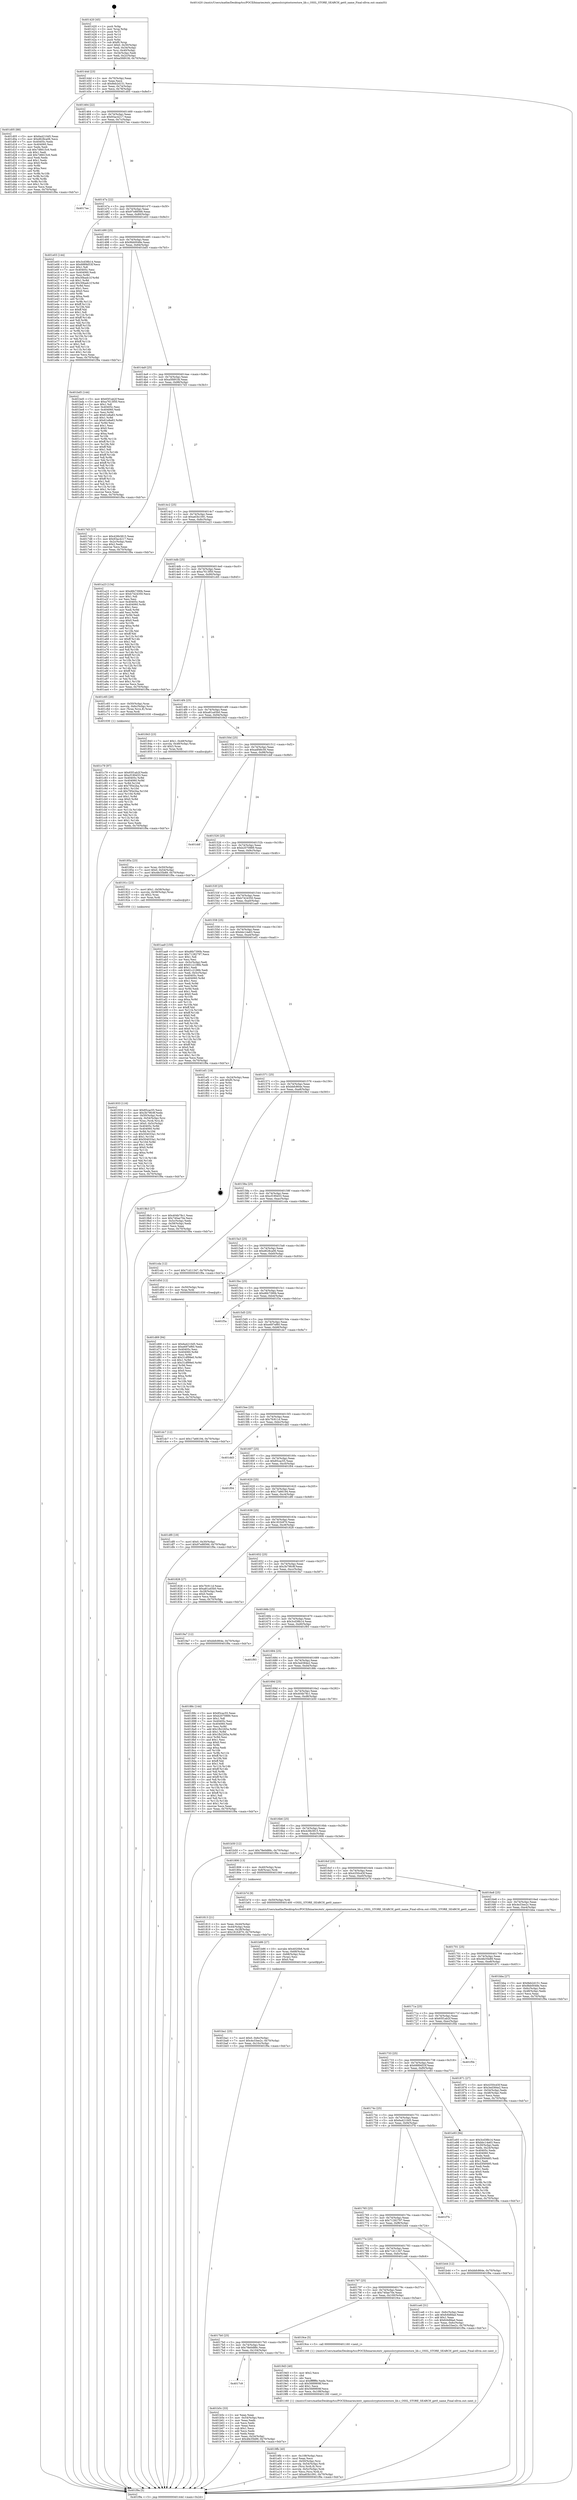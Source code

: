digraph "0x401420" {
  label = "0x401420 (/mnt/c/Users/mathe/Desktop/tcc/POCII/binaries/extr_opensslcryptostorestore_lib.c_OSSL_STORE_SEARCH_get0_name_Final-ollvm.out::main(0))"
  labelloc = "t"
  node[shape=record]

  Entry [label="",width=0.3,height=0.3,shape=circle,fillcolor=black,style=filled]
  "0x40144d" [label="{
     0x40144d [23]\l
     | [instrs]\l
     &nbsp;&nbsp;0x40144d \<+3\>: mov -0x70(%rbp),%eax\l
     &nbsp;&nbsp;0x401450 \<+2\>: mov %eax,%ecx\l
     &nbsp;&nbsp;0x401452 \<+6\>: sub $0x8eb2d151,%ecx\l
     &nbsp;&nbsp;0x401458 \<+3\>: mov %eax,-0x74(%rbp)\l
     &nbsp;&nbsp;0x40145b \<+3\>: mov %ecx,-0x78(%rbp)\l
     &nbsp;&nbsp;0x40145e \<+6\>: je 0000000000401d05 \<main+0x8e5\>\l
  }"]
  "0x401d05" [label="{
     0x401d05 [88]\l
     | [instrs]\l
     &nbsp;&nbsp;0x401d05 \<+5\>: mov $0x6a4210d5,%eax\l
     &nbsp;&nbsp;0x401d0a \<+5\>: mov $0xd628ca06,%ecx\l
     &nbsp;&nbsp;0x401d0f \<+7\>: mov 0x40405c,%edx\l
     &nbsp;&nbsp;0x401d16 \<+7\>: mov 0x404060,%esi\l
     &nbsp;&nbsp;0x401d1d \<+2\>: mov %edx,%edi\l
     &nbsp;&nbsp;0x401d1f \<+6\>: sub $0x7d6615c6,%edi\l
     &nbsp;&nbsp;0x401d25 \<+3\>: sub $0x1,%edi\l
     &nbsp;&nbsp;0x401d28 \<+6\>: add $0x7d6615c6,%edi\l
     &nbsp;&nbsp;0x401d2e \<+3\>: imul %edi,%edx\l
     &nbsp;&nbsp;0x401d31 \<+3\>: and $0x1,%edx\l
     &nbsp;&nbsp;0x401d34 \<+3\>: cmp $0x0,%edx\l
     &nbsp;&nbsp;0x401d37 \<+4\>: sete %r8b\l
     &nbsp;&nbsp;0x401d3b \<+3\>: cmp $0xa,%esi\l
     &nbsp;&nbsp;0x401d3e \<+4\>: setl %r9b\l
     &nbsp;&nbsp;0x401d42 \<+3\>: mov %r8b,%r10b\l
     &nbsp;&nbsp;0x401d45 \<+3\>: and %r9b,%r10b\l
     &nbsp;&nbsp;0x401d48 \<+3\>: xor %r9b,%r8b\l
     &nbsp;&nbsp;0x401d4b \<+3\>: or %r8b,%r10b\l
     &nbsp;&nbsp;0x401d4e \<+4\>: test $0x1,%r10b\l
     &nbsp;&nbsp;0x401d52 \<+3\>: cmovne %ecx,%eax\l
     &nbsp;&nbsp;0x401d55 \<+3\>: mov %eax,-0x70(%rbp)\l
     &nbsp;&nbsp;0x401d58 \<+5\>: jmp 0000000000401f9a \<main+0xb7a\>\l
  }"]
  "0x401464" [label="{
     0x401464 [22]\l
     | [instrs]\l
     &nbsp;&nbsp;0x401464 \<+5\>: jmp 0000000000401469 \<main+0x49\>\l
     &nbsp;&nbsp;0x401469 \<+3\>: mov -0x74(%rbp),%eax\l
     &nbsp;&nbsp;0x40146c \<+5\>: sub $0x93ac4217,%eax\l
     &nbsp;&nbsp;0x401471 \<+3\>: mov %eax,-0x7c(%rbp)\l
     &nbsp;&nbsp;0x401474 \<+6\>: je 00000000004017ee \<main+0x3ce\>\l
  }"]
  Exit [label="",width=0.3,height=0.3,shape=circle,fillcolor=black,style=filled,peripheries=2]
  "0x4017ee" [label="{
     0x4017ee\l
  }", style=dashed]
  "0x40147a" [label="{
     0x40147a [22]\l
     | [instrs]\l
     &nbsp;&nbsp;0x40147a \<+5\>: jmp 000000000040147f \<main+0x5f\>\l
     &nbsp;&nbsp;0x40147f \<+3\>: mov -0x74(%rbp),%eax\l
     &nbsp;&nbsp;0x401482 \<+5\>: sub $0x97e88566,%eax\l
     &nbsp;&nbsp;0x401487 \<+3\>: mov %eax,-0x80(%rbp)\l
     &nbsp;&nbsp;0x40148a \<+6\>: je 0000000000401e03 \<main+0x9e3\>\l
  }"]
  "0x401d69" [label="{
     0x401d69 [94]\l
     | [instrs]\l
     &nbsp;&nbsp;0x401d69 \<+5\>: mov $0x6a4210d5,%ecx\l
     &nbsp;&nbsp;0x401d6e \<+5\>: mov $0xe697ef60,%edx\l
     &nbsp;&nbsp;0x401d73 \<+7\>: mov 0x40405c,%esi\l
     &nbsp;&nbsp;0x401d7a \<+8\>: mov 0x404060,%r8d\l
     &nbsp;&nbsp;0x401d82 \<+3\>: mov %esi,%r9d\l
     &nbsp;&nbsp;0x401d85 \<+7\>: add $0x31df99e0,%r9d\l
     &nbsp;&nbsp;0x401d8c \<+4\>: sub $0x1,%r9d\l
     &nbsp;&nbsp;0x401d90 \<+7\>: sub $0x31df99e0,%r9d\l
     &nbsp;&nbsp;0x401d97 \<+4\>: imul %r9d,%esi\l
     &nbsp;&nbsp;0x401d9b \<+3\>: and $0x1,%esi\l
     &nbsp;&nbsp;0x401d9e \<+3\>: cmp $0x0,%esi\l
     &nbsp;&nbsp;0x401da1 \<+4\>: sete %r10b\l
     &nbsp;&nbsp;0x401da5 \<+4\>: cmp $0xa,%r8d\l
     &nbsp;&nbsp;0x401da9 \<+4\>: setl %r11b\l
     &nbsp;&nbsp;0x401dad \<+3\>: mov %r10b,%bl\l
     &nbsp;&nbsp;0x401db0 \<+3\>: and %r11b,%bl\l
     &nbsp;&nbsp;0x401db3 \<+3\>: xor %r11b,%r10b\l
     &nbsp;&nbsp;0x401db6 \<+3\>: or %r10b,%bl\l
     &nbsp;&nbsp;0x401db9 \<+3\>: test $0x1,%bl\l
     &nbsp;&nbsp;0x401dbc \<+3\>: cmovne %edx,%ecx\l
     &nbsp;&nbsp;0x401dbf \<+3\>: mov %ecx,-0x70(%rbp)\l
     &nbsp;&nbsp;0x401dc2 \<+5\>: jmp 0000000000401f9a \<main+0xb7a\>\l
  }"]
  "0x401e03" [label="{
     0x401e03 [144]\l
     | [instrs]\l
     &nbsp;&nbsp;0x401e03 \<+5\>: mov $0x3cd38b14,%eax\l
     &nbsp;&nbsp;0x401e08 \<+5\>: mov $0x6889d53f,%ecx\l
     &nbsp;&nbsp;0x401e0d \<+2\>: mov $0x1,%dl\l
     &nbsp;&nbsp;0x401e0f \<+7\>: mov 0x40405c,%esi\l
     &nbsp;&nbsp;0x401e16 \<+7\>: mov 0x404060,%edi\l
     &nbsp;&nbsp;0x401e1d \<+3\>: mov %esi,%r8d\l
     &nbsp;&nbsp;0x401e20 \<+7\>: sub $0x30badc1f,%r8d\l
     &nbsp;&nbsp;0x401e27 \<+4\>: sub $0x1,%r8d\l
     &nbsp;&nbsp;0x401e2b \<+7\>: add $0x30badc1f,%r8d\l
     &nbsp;&nbsp;0x401e32 \<+4\>: imul %r8d,%esi\l
     &nbsp;&nbsp;0x401e36 \<+3\>: and $0x1,%esi\l
     &nbsp;&nbsp;0x401e39 \<+3\>: cmp $0x0,%esi\l
     &nbsp;&nbsp;0x401e3c \<+4\>: sete %r9b\l
     &nbsp;&nbsp;0x401e40 \<+3\>: cmp $0xa,%edi\l
     &nbsp;&nbsp;0x401e43 \<+4\>: setl %r10b\l
     &nbsp;&nbsp;0x401e47 \<+3\>: mov %r9b,%r11b\l
     &nbsp;&nbsp;0x401e4a \<+4\>: xor $0xff,%r11b\l
     &nbsp;&nbsp;0x401e4e \<+3\>: mov %r10b,%bl\l
     &nbsp;&nbsp;0x401e51 \<+3\>: xor $0xff,%bl\l
     &nbsp;&nbsp;0x401e54 \<+3\>: xor $0x1,%dl\l
     &nbsp;&nbsp;0x401e57 \<+3\>: mov %r11b,%r14b\l
     &nbsp;&nbsp;0x401e5a \<+4\>: and $0xff,%r14b\l
     &nbsp;&nbsp;0x401e5e \<+3\>: and %dl,%r9b\l
     &nbsp;&nbsp;0x401e61 \<+3\>: mov %bl,%r15b\l
     &nbsp;&nbsp;0x401e64 \<+4\>: and $0xff,%r15b\l
     &nbsp;&nbsp;0x401e68 \<+3\>: and %dl,%r10b\l
     &nbsp;&nbsp;0x401e6b \<+3\>: or %r9b,%r14b\l
     &nbsp;&nbsp;0x401e6e \<+3\>: or %r10b,%r15b\l
     &nbsp;&nbsp;0x401e71 \<+3\>: xor %r15b,%r14b\l
     &nbsp;&nbsp;0x401e74 \<+3\>: or %bl,%r11b\l
     &nbsp;&nbsp;0x401e77 \<+4\>: xor $0xff,%r11b\l
     &nbsp;&nbsp;0x401e7b \<+3\>: or $0x1,%dl\l
     &nbsp;&nbsp;0x401e7e \<+3\>: and %dl,%r11b\l
     &nbsp;&nbsp;0x401e81 \<+3\>: or %r11b,%r14b\l
     &nbsp;&nbsp;0x401e84 \<+4\>: test $0x1,%r14b\l
     &nbsp;&nbsp;0x401e88 \<+3\>: cmovne %ecx,%eax\l
     &nbsp;&nbsp;0x401e8b \<+3\>: mov %eax,-0x70(%rbp)\l
     &nbsp;&nbsp;0x401e8e \<+5\>: jmp 0000000000401f9a \<main+0xb7a\>\l
  }"]
  "0x401490" [label="{
     0x401490 [25]\l
     | [instrs]\l
     &nbsp;&nbsp;0x401490 \<+5\>: jmp 0000000000401495 \<main+0x75\>\l
     &nbsp;&nbsp;0x401495 \<+3\>: mov -0x74(%rbp),%eax\l
     &nbsp;&nbsp;0x401498 \<+5\>: sub $0x9bb0048e,%eax\l
     &nbsp;&nbsp;0x40149d \<+6\>: mov %eax,-0x84(%rbp)\l
     &nbsp;&nbsp;0x4014a3 \<+6\>: je 0000000000401bd5 \<main+0x7b5\>\l
  }"]
  "0x401c79" [label="{
     0x401c79 [97]\l
     | [instrs]\l
     &nbsp;&nbsp;0x401c79 \<+5\>: mov $0x65f1ab2f,%edx\l
     &nbsp;&nbsp;0x401c7e \<+5\>: mov $0xcf190d33,%esi\l
     &nbsp;&nbsp;0x401c83 \<+8\>: mov 0x40405c,%r8d\l
     &nbsp;&nbsp;0x401c8b \<+8\>: mov 0x404060,%r9d\l
     &nbsp;&nbsp;0x401c93 \<+3\>: mov %r8d,%r10d\l
     &nbsp;&nbsp;0x401c96 \<+7\>: add $0x795e2ba,%r10d\l
     &nbsp;&nbsp;0x401c9d \<+4\>: sub $0x1,%r10d\l
     &nbsp;&nbsp;0x401ca1 \<+7\>: sub $0x795e2ba,%r10d\l
     &nbsp;&nbsp;0x401ca8 \<+4\>: imul %r10d,%r8d\l
     &nbsp;&nbsp;0x401cac \<+4\>: and $0x1,%r8d\l
     &nbsp;&nbsp;0x401cb0 \<+4\>: cmp $0x0,%r8d\l
     &nbsp;&nbsp;0x401cb4 \<+4\>: sete %r11b\l
     &nbsp;&nbsp;0x401cb8 \<+4\>: cmp $0xa,%r9d\l
     &nbsp;&nbsp;0x401cbc \<+3\>: setl %bl\l
     &nbsp;&nbsp;0x401cbf \<+3\>: mov %r11b,%r14b\l
     &nbsp;&nbsp;0x401cc2 \<+3\>: and %bl,%r14b\l
     &nbsp;&nbsp;0x401cc5 \<+3\>: xor %bl,%r11b\l
     &nbsp;&nbsp;0x401cc8 \<+3\>: or %r11b,%r14b\l
     &nbsp;&nbsp;0x401ccb \<+4\>: test $0x1,%r14b\l
     &nbsp;&nbsp;0x401ccf \<+3\>: cmovne %esi,%edx\l
     &nbsp;&nbsp;0x401cd2 \<+3\>: mov %edx,-0x70(%rbp)\l
     &nbsp;&nbsp;0x401cd5 \<+5\>: jmp 0000000000401f9a \<main+0xb7a\>\l
  }"]
  "0x401bd5" [label="{
     0x401bd5 [144]\l
     | [instrs]\l
     &nbsp;&nbsp;0x401bd5 \<+5\>: mov $0x65f1ab2f,%eax\l
     &nbsp;&nbsp;0x401bda \<+5\>: mov $0xa7613f50,%ecx\l
     &nbsp;&nbsp;0x401bdf \<+2\>: mov $0x1,%dl\l
     &nbsp;&nbsp;0x401be1 \<+7\>: mov 0x40405c,%esi\l
     &nbsp;&nbsp;0x401be8 \<+7\>: mov 0x404060,%edi\l
     &nbsp;&nbsp;0x401bef \<+3\>: mov %esi,%r8d\l
     &nbsp;&nbsp;0x401bf2 \<+7\>: add $0x61e8a83,%r8d\l
     &nbsp;&nbsp;0x401bf9 \<+4\>: sub $0x1,%r8d\l
     &nbsp;&nbsp;0x401bfd \<+7\>: sub $0x61e8a83,%r8d\l
     &nbsp;&nbsp;0x401c04 \<+4\>: imul %r8d,%esi\l
     &nbsp;&nbsp;0x401c08 \<+3\>: and $0x1,%esi\l
     &nbsp;&nbsp;0x401c0b \<+3\>: cmp $0x0,%esi\l
     &nbsp;&nbsp;0x401c0e \<+4\>: sete %r9b\l
     &nbsp;&nbsp;0x401c12 \<+3\>: cmp $0xa,%edi\l
     &nbsp;&nbsp;0x401c15 \<+4\>: setl %r10b\l
     &nbsp;&nbsp;0x401c19 \<+3\>: mov %r9b,%r11b\l
     &nbsp;&nbsp;0x401c1c \<+4\>: xor $0xff,%r11b\l
     &nbsp;&nbsp;0x401c20 \<+3\>: mov %r10b,%bl\l
     &nbsp;&nbsp;0x401c23 \<+3\>: xor $0xff,%bl\l
     &nbsp;&nbsp;0x401c26 \<+3\>: xor $0x1,%dl\l
     &nbsp;&nbsp;0x401c29 \<+3\>: mov %r11b,%r14b\l
     &nbsp;&nbsp;0x401c2c \<+4\>: and $0xff,%r14b\l
     &nbsp;&nbsp;0x401c30 \<+3\>: and %dl,%r9b\l
     &nbsp;&nbsp;0x401c33 \<+3\>: mov %bl,%r15b\l
     &nbsp;&nbsp;0x401c36 \<+4\>: and $0xff,%r15b\l
     &nbsp;&nbsp;0x401c3a \<+3\>: and %dl,%r10b\l
     &nbsp;&nbsp;0x401c3d \<+3\>: or %r9b,%r14b\l
     &nbsp;&nbsp;0x401c40 \<+3\>: or %r10b,%r15b\l
     &nbsp;&nbsp;0x401c43 \<+3\>: xor %r15b,%r14b\l
     &nbsp;&nbsp;0x401c46 \<+3\>: or %bl,%r11b\l
     &nbsp;&nbsp;0x401c49 \<+4\>: xor $0xff,%r11b\l
     &nbsp;&nbsp;0x401c4d \<+3\>: or $0x1,%dl\l
     &nbsp;&nbsp;0x401c50 \<+3\>: and %dl,%r11b\l
     &nbsp;&nbsp;0x401c53 \<+3\>: or %r11b,%r14b\l
     &nbsp;&nbsp;0x401c56 \<+4\>: test $0x1,%r14b\l
     &nbsp;&nbsp;0x401c5a \<+3\>: cmovne %ecx,%eax\l
     &nbsp;&nbsp;0x401c5d \<+3\>: mov %eax,-0x70(%rbp)\l
     &nbsp;&nbsp;0x401c60 \<+5\>: jmp 0000000000401f9a \<main+0xb7a\>\l
  }"]
  "0x4014a9" [label="{
     0x4014a9 [25]\l
     | [instrs]\l
     &nbsp;&nbsp;0x4014a9 \<+5\>: jmp 00000000004014ae \<main+0x8e\>\l
     &nbsp;&nbsp;0x4014ae \<+3\>: mov -0x74(%rbp),%eax\l
     &nbsp;&nbsp;0x4014b1 \<+5\>: sub $0xa5fd91fd,%eax\l
     &nbsp;&nbsp;0x4014b6 \<+6\>: mov %eax,-0x88(%rbp)\l
     &nbsp;&nbsp;0x4014bc \<+6\>: je 00000000004017d3 \<main+0x3b3\>\l
  }"]
  "0x401ba1" [label="{
     0x401ba1 [25]\l
     | [instrs]\l
     &nbsp;&nbsp;0x401ba1 \<+7\>: movl $0x0,-0x6c(%rbp)\l
     &nbsp;&nbsp;0x401ba8 \<+7\>: movl $0x4e33ee2c,-0x70(%rbp)\l
     &nbsp;&nbsp;0x401baf \<+6\>: mov %eax,-0x10c(%rbp)\l
     &nbsp;&nbsp;0x401bb5 \<+5\>: jmp 0000000000401f9a \<main+0xb7a\>\l
  }"]
  "0x4017d3" [label="{
     0x4017d3 [27]\l
     | [instrs]\l
     &nbsp;&nbsp;0x4017d3 \<+5\>: mov $0x426b3815,%eax\l
     &nbsp;&nbsp;0x4017d8 \<+5\>: mov $0x93ac4217,%ecx\l
     &nbsp;&nbsp;0x4017dd \<+3\>: mov -0x2c(%rbp),%edx\l
     &nbsp;&nbsp;0x4017e0 \<+3\>: cmp $0x2,%edx\l
     &nbsp;&nbsp;0x4017e3 \<+3\>: cmovne %ecx,%eax\l
     &nbsp;&nbsp;0x4017e6 \<+3\>: mov %eax,-0x70(%rbp)\l
     &nbsp;&nbsp;0x4017e9 \<+5\>: jmp 0000000000401f9a \<main+0xb7a\>\l
  }"]
  "0x4014c2" [label="{
     0x4014c2 [25]\l
     | [instrs]\l
     &nbsp;&nbsp;0x4014c2 \<+5\>: jmp 00000000004014c7 \<main+0xa7\>\l
     &nbsp;&nbsp;0x4014c7 \<+3\>: mov -0x74(%rbp),%eax\l
     &nbsp;&nbsp;0x4014ca \<+5\>: sub $0xa63b1091,%eax\l
     &nbsp;&nbsp;0x4014cf \<+6\>: mov %eax,-0x8c(%rbp)\l
     &nbsp;&nbsp;0x4014d5 \<+6\>: je 0000000000401a23 \<main+0x603\>\l
  }"]
  "0x401f9a" [label="{
     0x401f9a [5]\l
     | [instrs]\l
     &nbsp;&nbsp;0x401f9a \<+5\>: jmp 000000000040144d \<main+0x2d\>\l
  }"]
  "0x401420" [label="{
     0x401420 [45]\l
     | [instrs]\l
     &nbsp;&nbsp;0x401420 \<+1\>: push %rbp\l
     &nbsp;&nbsp;0x401421 \<+3\>: mov %rsp,%rbp\l
     &nbsp;&nbsp;0x401424 \<+2\>: push %r15\l
     &nbsp;&nbsp;0x401426 \<+2\>: push %r14\l
     &nbsp;&nbsp;0x401428 \<+2\>: push %r12\l
     &nbsp;&nbsp;0x40142a \<+1\>: push %rbx\l
     &nbsp;&nbsp;0x40142b \<+7\>: sub $0xf0,%rsp\l
     &nbsp;&nbsp;0x401432 \<+7\>: movl $0x0,-0x30(%rbp)\l
     &nbsp;&nbsp;0x401439 \<+3\>: mov %edi,-0x34(%rbp)\l
     &nbsp;&nbsp;0x40143c \<+4\>: mov %rsi,-0x40(%rbp)\l
     &nbsp;&nbsp;0x401440 \<+3\>: mov -0x34(%rbp),%edi\l
     &nbsp;&nbsp;0x401443 \<+3\>: mov %edi,-0x2c(%rbp)\l
     &nbsp;&nbsp;0x401446 \<+7\>: movl $0xa5fd91fd,-0x70(%rbp)\l
  }"]
  "0x401b86" [label="{
     0x401b86 [27]\l
     | [instrs]\l
     &nbsp;&nbsp;0x401b86 \<+10\>: movabs $0x4020b6,%rdi\l
     &nbsp;&nbsp;0x401b90 \<+4\>: mov %rax,-0x68(%rbp)\l
     &nbsp;&nbsp;0x401b94 \<+4\>: mov -0x68(%rbp),%rax\l
     &nbsp;&nbsp;0x401b98 \<+2\>: mov (%rax),%esi\l
     &nbsp;&nbsp;0x401b9a \<+2\>: mov $0x0,%al\l
     &nbsp;&nbsp;0x401b9c \<+5\>: call 0000000000401040 \<printf@plt\>\l
     | [calls]\l
     &nbsp;&nbsp;0x401040 \{1\} (unknown)\l
  }"]
  "0x401a23" [label="{
     0x401a23 [134]\l
     | [instrs]\l
     &nbsp;&nbsp;0x401a23 \<+5\>: mov $0xd6b7390b,%eax\l
     &nbsp;&nbsp;0x401a28 \<+5\>: mov $0xb7424350,%ecx\l
     &nbsp;&nbsp;0x401a2d \<+2\>: mov $0x1,%dl\l
     &nbsp;&nbsp;0x401a2f \<+2\>: xor %esi,%esi\l
     &nbsp;&nbsp;0x401a31 \<+7\>: mov 0x40405c,%edi\l
     &nbsp;&nbsp;0x401a38 \<+8\>: mov 0x404060,%r8d\l
     &nbsp;&nbsp;0x401a40 \<+3\>: sub $0x1,%esi\l
     &nbsp;&nbsp;0x401a43 \<+3\>: mov %edi,%r9d\l
     &nbsp;&nbsp;0x401a46 \<+3\>: add %esi,%r9d\l
     &nbsp;&nbsp;0x401a49 \<+4\>: imul %r9d,%edi\l
     &nbsp;&nbsp;0x401a4d \<+3\>: and $0x1,%edi\l
     &nbsp;&nbsp;0x401a50 \<+3\>: cmp $0x0,%edi\l
     &nbsp;&nbsp;0x401a53 \<+4\>: sete %r10b\l
     &nbsp;&nbsp;0x401a57 \<+4\>: cmp $0xa,%r8d\l
     &nbsp;&nbsp;0x401a5b \<+4\>: setl %r11b\l
     &nbsp;&nbsp;0x401a5f \<+3\>: mov %r10b,%bl\l
     &nbsp;&nbsp;0x401a62 \<+3\>: xor $0xff,%bl\l
     &nbsp;&nbsp;0x401a65 \<+3\>: mov %r11b,%r14b\l
     &nbsp;&nbsp;0x401a68 \<+4\>: xor $0xff,%r14b\l
     &nbsp;&nbsp;0x401a6c \<+3\>: xor $0x1,%dl\l
     &nbsp;&nbsp;0x401a6f \<+3\>: mov %bl,%r15b\l
     &nbsp;&nbsp;0x401a72 \<+4\>: and $0xff,%r15b\l
     &nbsp;&nbsp;0x401a76 \<+3\>: and %dl,%r10b\l
     &nbsp;&nbsp;0x401a79 \<+3\>: mov %r14b,%r12b\l
     &nbsp;&nbsp;0x401a7c \<+4\>: and $0xff,%r12b\l
     &nbsp;&nbsp;0x401a80 \<+3\>: and %dl,%r11b\l
     &nbsp;&nbsp;0x401a83 \<+3\>: or %r10b,%r15b\l
     &nbsp;&nbsp;0x401a86 \<+3\>: or %r11b,%r12b\l
     &nbsp;&nbsp;0x401a89 \<+3\>: xor %r12b,%r15b\l
     &nbsp;&nbsp;0x401a8c \<+3\>: or %r14b,%bl\l
     &nbsp;&nbsp;0x401a8f \<+3\>: xor $0xff,%bl\l
     &nbsp;&nbsp;0x401a92 \<+3\>: or $0x1,%dl\l
     &nbsp;&nbsp;0x401a95 \<+2\>: and %dl,%bl\l
     &nbsp;&nbsp;0x401a97 \<+3\>: or %bl,%r15b\l
     &nbsp;&nbsp;0x401a9a \<+4\>: test $0x1,%r15b\l
     &nbsp;&nbsp;0x401a9e \<+3\>: cmovne %ecx,%eax\l
     &nbsp;&nbsp;0x401aa1 \<+3\>: mov %eax,-0x70(%rbp)\l
     &nbsp;&nbsp;0x401aa4 \<+5\>: jmp 0000000000401f9a \<main+0xb7a\>\l
  }"]
  "0x4014db" [label="{
     0x4014db [25]\l
     | [instrs]\l
     &nbsp;&nbsp;0x4014db \<+5\>: jmp 00000000004014e0 \<main+0xc0\>\l
     &nbsp;&nbsp;0x4014e0 \<+3\>: mov -0x74(%rbp),%eax\l
     &nbsp;&nbsp;0x4014e3 \<+5\>: sub $0xa7613f50,%eax\l
     &nbsp;&nbsp;0x4014e8 \<+6\>: mov %eax,-0x90(%rbp)\l
     &nbsp;&nbsp;0x4014ee \<+6\>: je 0000000000401c65 \<main+0x845\>\l
  }"]
  "0x4017c9" [label="{
     0x4017c9\l
  }", style=dashed]
  "0x401c65" [label="{
     0x401c65 [20]\l
     | [instrs]\l
     &nbsp;&nbsp;0x401c65 \<+4\>: mov -0x50(%rbp),%rax\l
     &nbsp;&nbsp;0x401c69 \<+4\>: movslq -0x6c(%rbp),%rcx\l
     &nbsp;&nbsp;0x401c6d \<+4\>: mov (%rax,%rcx,8),%rax\l
     &nbsp;&nbsp;0x401c71 \<+3\>: mov %rax,%rdi\l
     &nbsp;&nbsp;0x401c74 \<+5\>: call 0000000000401030 \<free@plt\>\l
     | [calls]\l
     &nbsp;&nbsp;0x401030 \{1\} (unknown)\l
  }"]
  "0x4014f4" [label="{
     0x4014f4 [25]\l
     | [instrs]\l
     &nbsp;&nbsp;0x4014f4 \<+5\>: jmp 00000000004014f9 \<main+0xd9\>\l
     &nbsp;&nbsp;0x4014f9 \<+3\>: mov -0x74(%rbp),%eax\l
     &nbsp;&nbsp;0x4014fc \<+5\>: sub $0xa81a45b0,%eax\l
     &nbsp;&nbsp;0x401501 \<+6\>: mov %eax,-0x94(%rbp)\l
     &nbsp;&nbsp;0x401507 \<+6\>: je 0000000000401843 \<main+0x423\>\l
  }"]
  "0x401b5c" [label="{
     0x401b5c [33]\l
     | [instrs]\l
     &nbsp;&nbsp;0x401b5c \<+2\>: xor %eax,%eax\l
     &nbsp;&nbsp;0x401b5e \<+3\>: mov -0x54(%rbp),%ecx\l
     &nbsp;&nbsp;0x401b61 \<+2\>: mov %eax,%edx\l
     &nbsp;&nbsp;0x401b63 \<+2\>: sub %ecx,%edx\l
     &nbsp;&nbsp;0x401b65 \<+2\>: mov %eax,%ecx\l
     &nbsp;&nbsp;0x401b67 \<+3\>: sub $0x1,%ecx\l
     &nbsp;&nbsp;0x401b6a \<+2\>: add %ecx,%edx\l
     &nbsp;&nbsp;0x401b6c \<+2\>: sub %edx,%eax\l
     &nbsp;&nbsp;0x401b6e \<+3\>: mov %eax,-0x54(%rbp)\l
     &nbsp;&nbsp;0x401b71 \<+7\>: movl $0x4fe35b89,-0x70(%rbp)\l
     &nbsp;&nbsp;0x401b78 \<+5\>: jmp 0000000000401f9a \<main+0xb7a\>\l
  }"]
  "0x401843" [label="{
     0x401843 [23]\l
     | [instrs]\l
     &nbsp;&nbsp;0x401843 \<+7\>: movl $0x1,-0x48(%rbp)\l
     &nbsp;&nbsp;0x40184a \<+4\>: movslq -0x48(%rbp),%rax\l
     &nbsp;&nbsp;0x40184e \<+4\>: shl $0x3,%rax\l
     &nbsp;&nbsp;0x401852 \<+3\>: mov %rax,%rdi\l
     &nbsp;&nbsp;0x401855 \<+5\>: call 0000000000401050 \<malloc@plt\>\l
     | [calls]\l
     &nbsp;&nbsp;0x401050 \{1\} (unknown)\l
  }"]
  "0x40150d" [label="{
     0x40150d [25]\l
     | [instrs]\l
     &nbsp;&nbsp;0x40150d \<+5\>: jmp 0000000000401512 \<main+0xf2\>\l
     &nbsp;&nbsp;0x401512 \<+3\>: mov -0x74(%rbp),%eax\l
     &nbsp;&nbsp;0x401515 \<+5\>: sub $0xadf48c56,%eax\l
     &nbsp;&nbsp;0x40151a \<+6\>: mov %eax,-0x98(%rbp)\l
     &nbsp;&nbsp;0x401520 \<+6\>: je 0000000000401ddf \<main+0x9bf\>\l
  }"]
  "0x4019fb" [label="{
     0x4019fb [40]\l
     | [instrs]\l
     &nbsp;&nbsp;0x4019fb \<+6\>: mov -0x108(%rbp),%ecx\l
     &nbsp;&nbsp;0x401a01 \<+3\>: imul %eax,%ecx\l
     &nbsp;&nbsp;0x401a04 \<+4\>: mov -0x50(%rbp),%rsi\l
     &nbsp;&nbsp;0x401a08 \<+4\>: movslq -0x54(%rbp),%rdi\l
     &nbsp;&nbsp;0x401a0c \<+4\>: mov (%rsi,%rdi,8),%rsi\l
     &nbsp;&nbsp;0x401a10 \<+4\>: movslq -0x5c(%rbp),%rdi\l
     &nbsp;&nbsp;0x401a14 \<+3\>: mov %ecx,(%rsi,%rdi,4)\l
     &nbsp;&nbsp;0x401a17 \<+7\>: movl $0xa63b1091,-0x70(%rbp)\l
     &nbsp;&nbsp;0x401a1e \<+5\>: jmp 0000000000401f9a \<main+0xb7a\>\l
  }"]
  "0x401ddf" [label="{
     0x401ddf\l
  }", style=dashed]
  "0x401526" [label="{
     0x401526 [25]\l
     | [instrs]\l
     &nbsp;&nbsp;0x401526 \<+5\>: jmp 000000000040152b \<main+0x10b\>\l
     &nbsp;&nbsp;0x40152b \<+3\>: mov -0x74(%rbp),%eax\l
     &nbsp;&nbsp;0x40152e \<+5\>: sub $0xb2070889,%eax\l
     &nbsp;&nbsp;0x401533 \<+6\>: mov %eax,-0x9c(%rbp)\l
     &nbsp;&nbsp;0x401539 \<+6\>: je 000000000040191c \<main+0x4fc\>\l
  }"]
  "0x4019d3" [label="{
     0x4019d3 [40]\l
     | [instrs]\l
     &nbsp;&nbsp;0x4019d3 \<+5\>: mov $0x2,%ecx\l
     &nbsp;&nbsp;0x4019d8 \<+1\>: cltd\l
     &nbsp;&nbsp;0x4019d9 \<+2\>: idiv %ecx\l
     &nbsp;&nbsp;0x4019db \<+6\>: imul $0xfffffffe,%edx,%ecx\l
     &nbsp;&nbsp;0x4019e1 \<+6\>: sub $0x5689808f,%ecx\l
     &nbsp;&nbsp;0x4019e7 \<+3\>: add $0x1,%ecx\l
     &nbsp;&nbsp;0x4019ea \<+6\>: add $0x5689808f,%ecx\l
     &nbsp;&nbsp;0x4019f0 \<+6\>: mov %ecx,-0x108(%rbp)\l
     &nbsp;&nbsp;0x4019f6 \<+5\>: call 0000000000401160 \<next_i\>\l
     | [calls]\l
     &nbsp;&nbsp;0x401160 \{1\} (/mnt/c/Users/mathe/Desktop/tcc/POCII/binaries/extr_opensslcryptostorestore_lib.c_OSSL_STORE_SEARCH_get0_name_Final-ollvm.out::next_i)\l
  }"]
  "0x40191c" [label="{
     0x40191c [23]\l
     | [instrs]\l
     &nbsp;&nbsp;0x40191c \<+7\>: movl $0x1,-0x58(%rbp)\l
     &nbsp;&nbsp;0x401923 \<+4\>: movslq -0x58(%rbp),%rax\l
     &nbsp;&nbsp;0x401927 \<+4\>: shl $0x2,%rax\l
     &nbsp;&nbsp;0x40192b \<+3\>: mov %rax,%rdi\l
     &nbsp;&nbsp;0x40192e \<+5\>: call 0000000000401050 \<malloc@plt\>\l
     | [calls]\l
     &nbsp;&nbsp;0x401050 \{1\} (unknown)\l
  }"]
  "0x40153f" [label="{
     0x40153f [25]\l
     | [instrs]\l
     &nbsp;&nbsp;0x40153f \<+5\>: jmp 0000000000401544 \<main+0x124\>\l
     &nbsp;&nbsp;0x401544 \<+3\>: mov -0x74(%rbp),%eax\l
     &nbsp;&nbsp;0x401547 \<+5\>: sub $0xb7424350,%eax\l
     &nbsp;&nbsp;0x40154c \<+6\>: mov %eax,-0xa0(%rbp)\l
     &nbsp;&nbsp;0x401552 \<+6\>: je 0000000000401aa9 \<main+0x689\>\l
  }"]
  "0x4017b0" [label="{
     0x4017b0 [25]\l
     | [instrs]\l
     &nbsp;&nbsp;0x4017b0 \<+5\>: jmp 00000000004017b5 \<main+0x395\>\l
     &nbsp;&nbsp;0x4017b5 \<+3\>: mov -0x74(%rbp),%eax\l
     &nbsp;&nbsp;0x4017b8 \<+5\>: sub $0x78e0d88c,%eax\l
     &nbsp;&nbsp;0x4017bd \<+6\>: mov %eax,-0x104(%rbp)\l
     &nbsp;&nbsp;0x4017c3 \<+6\>: je 0000000000401b5c \<main+0x73c\>\l
  }"]
  "0x401aa9" [label="{
     0x401aa9 [155]\l
     | [instrs]\l
     &nbsp;&nbsp;0x401aa9 \<+5\>: mov $0xd6b7390b,%eax\l
     &nbsp;&nbsp;0x401aae \<+5\>: mov $0x71282797,%ecx\l
     &nbsp;&nbsp;0x401ab3 \<+2\>: mov $0x1,%dl\l
     &nbsp;&nbsp;0x401ab5 \<+2\>: xor %esi,%esi\l
     &nbsp;&nbsp;0x401ab7 \<+3\>: mov -0x5c(%rbp),%edi\l
     &nbsp;&nbsp;0x401aba \<+6\>: add $0x61c2186b,%edi\l
     &nbsp;&nbsp;0x401ac0 \<+3\>: add $0x1,%edi\l
     &nbsp;&nbsp;0x401ac3 \<+6\>: sub $0x61c2186b,%edi\l
     &nbsp;&nbsp;0x401ac9 \<+3\>: mov %edi,-0x5c(%rbp)\l
     &nbsp;&nbsp;0x401acc \<+7\>: mov 0x40405c,%edi\l
     &nbsp;&nbsp;0x401ad3 \<+8\>: mov 0x404060,%r8d\l
     &nbsp;&nbsp;0x401adb \<+3\>: sub $0x1,%esi\l
     &nbsp;&nbsp;0x401ade \<+3\>: mov %edi,%r9d\l
     &nbsp;&nbsp;0x401ae1 \<+3\>: add %esi,%r9d\l
     &nbsp;&nbsp;0x401ae4 \<+4\>: imul %r9d,%edi\l
     &nbsp;&nbsp;0x401ae8 \<+3\>: and $0x1,%edi\l
     &nbsp;&nbsp;0x401aeb \<+3\>: cmp $0x0,%edi\l
     &nbsp;&nbsp;0x401aee \<+4\>: sete %r10b\l
     &nbsp;&nbsp;0x401af2 \<+4\>: cmp $0xa,%r8d\l
     &nbsp;&nbsp;0x401af6 \<+4\>: setl %r11b\l
     &nbsp;&nbsp;0x401afa \<+3\>: mov %r10b,%bl\l
     &nbsp;&nbsp;0x401afd \<+3\>: xor $0xff,%bl\l
     &nbsp;&nbsp;0x401b00 \<+3\>: mov %r11b,%r14b\l
     &nbsp;&nbsp;0x401b03 \<+4\>: xor $0xff,%r14b\l
     &nbsp;&nbsp;0x401b07 \<+3\>: xor $0x0,%dl\l
     &nbsp;&nbsp;0x401b0a \<+3\>: mov %bl,%r15b\l
     &nbsp;&nbsp;0x401b0d \<+4\>: and $0x0,%r15b\l
     &nbsp;&nbsp;0x401b11 \<+3\>: and %dl,%r10b\l
     &nbsp;&nbsp;0x401b14 \<+3\>: mov %r14b,%r12b\l
     &nbsp;&nbsp;0x401b17 \<+4\>: and $0x0,%r12b\l
     &nbsp;&nbsp;0x401b1b \<+3\>: and %dl,%r11b\l
     &nbsp;&nbsp;0x401b1e \<+3\>: or %r10b,%r15b\l
     &nbsp;&nbsp;0x401b21 \<+3\>: or %r11b,%r12b\l
     &nbsp;&nbsp;0x401b24 \<+3\>: xor %r12b,%r15b\l
     &nbsp;&nbsp;0x401b27 \<+3\>: or %r14b,%bl\l
     &nbsp;&nbsp;0x401b2a \<+3\>: xor $0xff,%bl\l
     &nbsp;&nbsp;0x401b2d \<+3\>: or $0x0,%dl\l
     &nbsp;&nbsp;0x401b30 \<+2\>: and %dl,%bl\l
     &nbsp;&nbsp;0x401b32 \<+3\>: or %bl,%r15b\l
     &nbsp;&nbsp;0x401b35 \<+4\>: test $0x1,%r15b\l
     &nbsp;&nbsp;0x401b39 \<+3\>: cmovne %ecx,%eax\l
     &nbsp;&nbsp;0x401b3c \<+3\>: mov %eax,-0x70(%rbp)\l
     &nbsp;&nbsp;0x401b3f \<+5\>: jmp 0000000000401f9a \<main+0xb7a\>\l
  }"]
  "0x401558" [label="{
     0x401558 [25]\l
     | [instrs]\l
     &nbsp;&nbsp;0x401558 \<+5\>: jmp 000000000040155d \<main+0x13d\>\l
     &nbsp;&nbsp;0x40155d \<+3\>: mov -0x74(%rbp),%eax\l
     &nbsp;&nbsp;0x401560 \<+5\>: sub $0xbbc14a63,%eax\l
     &nbsp;&nbsp;0x401565 \<+6\>: mov %eax,-0xa4(%rbp)\l
     &nbsp;&nbsp;0x40156b \<+6\>: je 0000000000401ef1 \<main+0xad1\>\l
  }"]
  "0x4019ce" [label="{
     0x4019ce [5]\l
     | [instrs]\l
     &nbsp;&nbsp;0x4019ce \<+5\>: call 0000000000401160 \<next_i\>\l
     | [calls]\l
     &nbsp;&nbsp;0x401160 \{1\} (/mnt/c/Users/mathe/Desktop/tcc/POCII/binaries/extr_opensslcryptostorestore_lib.c_OSSL_STORE_SEARCH_get0_name_Final-ollvm.out::next_i)\l
  }"]
  "0x401ef1" [label="{
     0x401ef1 [19]\l
     | [instrs]\l
     &nbsp;&nbsp;0x401ef1 \<+3\>: mov -0x24(%rbp),%eax\l
     &nbsp;&nbsp;0x401ef4 \<+7\>: add $0xf0,%rsp\l
     &nbsp;&nbsp;0x401efb \<+1\>: pop %rbx\l
     &nbsp;&nbsp;0x401efc \<+2\>: pop %r12\l
     &nbsp;&nbsp;0x401efe \<+2\>: pop %r14\l
     &nbsp;&nbsp;0x401f00 \<+2\>: pop %r15\l
     &nbsp;&nbsp;0x401f02 \<+1\>: pop %rbp\l
     &nbsp;&nbsp;0x401f03 \<+1\>: ret\l
  }"]
  "0x401571" [label="{
     0x401571 [25]\l
     | [instrs]\l
     &nbsp;&nbsp;0x401571 \<+5\>: jmp 0000000000401576 \<main+0x156\>\l
     &nbsp;&nbsp;0x401576 \<+3\>: mov -0x74(%rbp),%eax\l
     &nbsp;&nbsp;0x401579 \<+5\>: sub $0xbbfc864e,%eax\l
     &nbsp;&nbsp;0x40157e \<+6\>: mov %eax,-0xa8(%rbp)\l
     &nbsp;&nbsp;0x401584 \<+6\>: je 00000000004019b3 \<main+0x593\>\l
  }"]
  "0x401797" [label="{
     0x401797 [25]\l
     | [instrs]\l
     &nbsp;&nbsp;0x401797 \<+5\>: jmp 000000000040179c \<main+0x37c\>\l
     &nbsp;&nbsp;0x40179c \<+3\>: mov -0x74(%rbp),%eax\l
     &nbsp;&nbsp;0x40179f \<+5\>: sub $0x740ae70e,%eax\l
     &nbsp;&nbsp;0x4017a4 \<+6\>: mov %eax,-0x100(%rbp)\l
     &nbsp;&nbsp;0x4017aa \<+6\>: je 00000000004019ce \<main+0x5ae\>\l
  }"]
  "0x4019b3" [label="{
     0x4019b3 [27]\l
     | [instrs]\l
     &nbsp;&nbsp;0x4019b3 \<+5\>: mov $0x404b78c1,%eax\l
     &nbsp;&nbsp;0x4019b8 \<+5\>: mov $0x740ae70e,%ecx\l
     &nbsp;&nbsp;0x4019bd \<+3\>: mov -0x5c(%rbp),%edx\l
     &nbsp;&nbsp;0x4019c0 \<+3\>: cmp -0x58(%rbp),%edx\l
     &nbsp;&nbsp;0x4019c3 \<+3\>: cmovl %ecx,%eax\l
     &nbsp;&nbsp;0x4019c6 \<+3\>: mov %eax,-0x70(%rbp)\l
     &nbsp;&nbsp;0x4019c9 \<+5\>: jmp 0000000000401f9a \<main+0xb7a\>\l
  }"]
  "0x40158a" [label="{
     0x40158a [25]\l
     | [instrs]\l
     &nbsp;&nbsp;0x40158a \<+5\>: jmp 000000000040158f \<main+0x16f\>\l
     &nbsp;&nbsp;0x40158f \<+3\>: mov -0x74(%rbp),%eax\l
     &nbsp;&nbsp;0x401592 \<+5\>: sub $0xcf190d33,%eax\l
     &nbsp;&nbsp;0x401597 \<+6\>: mov %eax,-0xac(%rbp)\l
     &nbsp;&nbsp;0x40159d \<+6\>: je 0000000000401cda \<main+0x8ba\>\l
  }"]
  "0x401ce6" [label="{
     0x401ce6 [31]\l
     | [instrs]\l
     &nbsp;&nbsp;0x401ce6 \<+3\>: mov -0x6c(%rbp),%eax\l
     &nbsp;&nbsp;0x401ce9 \<+5\>: add $0xfc6dfdad,%eax\l
     &nbsp;&nbsp;0x401cee \<+3\>: add $0x1,%eax\l
     &nbsp;&nbsp;0x401cf1 \<+5\>: sub $0xfc6dfdad,%eax\l
     &nbsp;&nbsp;0x401cf6 \<+3\>: mov %eax,-0x6c(%rbp)\l
     &nbsp;&nbsp;0x401cf9 \<+7\>: movl $0x4e33ee2c,-0x70(%rbp)\l
     &nbsp;&nbsp;0x401d00 \<+5\>: jmp 0000000000401f9a \<main+0xb7a\>\l
  }"]
  "0x401cda" [label="{
     0x401cda [12]\l
     | [instrs]\l
     &nbsp;&nbsp;0x401cda \<+7\>: movl $0x71d11347,-0x70(%rbp)\l
     &nbsp;&nbsp;0x401ce1 \<+5\>: jmp 0000000000401f9a \<main+0xb7a\>\l
  }"]
  "0x4015a3" [label="{
     0x4015a3 [25]\l
     | [instrs]\l
     &nbsp;&nbsp;0x4015a3 \<+5\>: jmp 00000000004015a8 \<main+0x188\>\l
     &nbsp;&nbsp;0x4015a8 \<+3\>: mov -0x74(%rbp),%eax\l
     &nbsp;&nbsp;0x4015ab \<+5\>: sub $0xd628ca06,%eax\l
     &nbsp;&nbsp;0x4015b0 \<+6\>: mov %eax,-0xb0(%rbp)\l
     &nbsp;&nbsp;0x4015b6 \<+6\>: je 0000000000401d5d \<main+0x93d\>\l
  }"]
  "0x40177e" [label="{
     0x40177e [25]\l
     | [instrs]\l
     &nbsp;&nbsp;0x40177e \<+5\>: jmp 0000000000401783 \<main+0x363\>\l
     &nbsp;&nbsp;0x401783 \<+3\>: mov -0x74(%rbp),%eax\l
     &nbsp;&nbsp;0x401786 \<+5\>: sub $0x71d11347,%eax\l
     &nbsp;&nbsp;0x40178b \<+6\>: mov %eax,-0xfc(%rbp)\l
     &nbsp;&nbsp;0x401791 \<+6\>: je 0000000000401ce6 \<main+0x8c6\>\l
  }"]
  "0x401d5d" [label="{
     0x401d5d [12]\l
     | [instrs]\l
     &nbsp;&nbsp;0x401d5d \<+4\>: mov -0x50(%rbp),%rax\l
     &nbsp;&nbsp;0x401d61 \<+3\>: mov %rax,%rdi\l
     &nbsp;&nbsp;0x401d64 \<+5\>: call 0000000000401030 \<free@plt\>\l
     | [calls]\l
     &nbsp;&nbsp;0x401030 \{1\} (unknown)\l
  }"]
  "0x4015bc" [label="{
     0x4015bc [25]\l
     | [instrs]\l
     &nbsp;&nbsp;0x4015bc \<+5\>: jmp 00000000004015c1 \<main+0x1a1\>\l
     &nbsp;&nbsp;0x4015c1 \<+3\>: mov -0x74(%rbp),%eax\l
     &nbsp;&nbsp;0x4015c4 \<+5\>: sub $0xd6b7390b,%eax\l
     &nbsp;&nbsp;0x4015c9 \<+6\>: mov %eax,-0xb4(%rbp)\l
     &nbsp;&nbsp;0x4015cf \<+6\>: je 0000000000401f3a \<main+0xb1a\>\l
  }"]
  "0x401b44" [label="{
     0x401b44 [12]\l
     | [instrs]\l
     &nbsp;&nbsp;0x401b44 \<+7\>: movl $0xbbfc864e,-0x70(%rbp)\l
     &nbsp;&nbsp;0x401b4b \<+5\>: jmp 0000000000401f9a \<main+0xb7a\>\l
  }"]
  "0x401f3a" [label="{
     0x401f3a\l
  }", style=dashed]
  "0x4015d5" [label="{
     0x4015d5 [25]\l
     | [instrs]\l
     &nbsp;&nbsp;0x4015d5 \<+5\>: jmp 00000000004015da \<main+0x1ba\>\l
     &nbsp;&nbsp;0x4015da \<+3\>: mov -0x74(%rbp),%eax\l
     &nbsp;&nbsp;0x4015dd \<+5\>: sub $0xe697ef60,%eax\l
     &nbsp;&nbsp;0x4015e2 \<+6\>: mov %eax,-0xb8(%rbp)\l
     &nbsp;&nbsp;0x4015e8 \<+6\>: je 0000000000401dc7 \<main+0x9a7\>\l
  }"]
  "0x401765" [label="{
     0x401765 [25]\l
     | [instrs]\l
     &nbsp;&nbsp;0x401765 \<+5\>: jmp 000000000040176a \<main+0x34a\>\l
     &nbsp;&nbsp;0x40176a \<+3\>: mov -0x74(%rbp),%eax\l
     &nbsp;&nbsp;0x40176d \<+5\>: sub $0x71282797,%eax\l
     &nbsp;&nbsp;0x401772 \<+6\>: mov %eax,-0xf8(%rbp)\l
     &nbsp;&nbsp;0x401778 \<+6\>: je 0000000000401b44 \<main+0x724\>\l
  }"]
  "0x401dc7" [label="{
     0x401dc7 [12]\l
     | [instrs]\l
     &nbsp;&nbsp;0x401dc7 \<+7\>: movl $0x17a66194,-0x70(%rbp)\l
     &nbsp;&nbsp;0x401dce \<+5\>: jmp 0000000000401f9a \<main+0xb7a\>\l
  }"]
  "0x4015ee" [label="{
     0x4015ee [25]\l
     | [instrs]\l
     &nbsp;&nbsp;0x4015ee \<+5\>: jmp 00000000004015f3 \<main+0x1d3\>\l
     &nbsp;&nbsp;0x4015f3 \<+3\>: mov -0x74(%rbp),%eax\l
     &nbsp;&nbsp;0x4015f6 \<+5\>: sub $0x7fc911d,%eax\l
     &nbsp;&nbsp;0x4015fb \<+6\>: mov %eax,-0xbc(%rbp)\l
     &nbsp;&nbsp;0x401601 \<+6\>: je 0000000000401dd3 \<main+0x9b3\>\l
  }"]
  "0x401f7b" [label="{
     0x401f7b\l
  }", style=dashed]
  "0x401dd3" [label="{
     0x401dd3\l
  }", style=dashed]
  "0x401607" [label="{
     0x401607 [25]\l
     | [instrs]\l
     &nbsp;&nbsp;0x401607 \<+5\>: jmp 000000000040160c \<main+0x1ec\>\l
     &nbsp;&nbsp;0x40160c \<+3\>: mov -0x74(%rbp),%eax\l
     &nbsp;&nbsp;0x40160f \<+5\>: sub $0x85cac55,%eax\l
     &nbsp;&nbsp;0x401614 \<+6\>: mov %eax,-0xc0(%rbp)\l
     &nbsp;&nbsp;0x40161a \<+6\>: je 0000000000401f04 \<main+0xae4\>\l
  }"]
  "0x40174c" [label="{
     0x40174c [25]\l
     | [instrs]\l
     &nbsp;&nbsp;0x40174c \<+5\>: jmp 0000000000401751 \<main+0x331\>\l
     &nbsp;&nbsp;0x401751 \<+3\>: mov -0x74(%rbp),%eax\l
     &nbsp;&nbsp;0x401754 \<+5\>: sub $0x6a4210d5,%eax\l
     &nbsp;&nbsp;0x401759 \<+6\>: mov %eax,-0xf4(%rbp)\l
     &nbsp;&nbsp;0x40175f \<+6\>: je 0000000000401f7b \<main+0xb5b\>\l
  }"]
  "0x401f04" [label="{
     0x401f04\l
  }", style=dashed]
  "0x401620" [label="{
     0x401620 [25]\l
     | [instrs]\l
     &nbsp;&nbsp;0x401620 \<+5\>: jmp 0000000000401625 \<main+0x205\>\l
     &nbsp;&nbsp;0x401625 \<+3\>: mov -0x74(%rbp),%eax\l
     &nbsp;&nbsp;0x401628 \<+5\>: sub $0x17a66194,%eax\l
     &nbsp;&nbsp;0x40162d \<+6\>: mov %eax,-0xc4(%rbp)\l
     &nbsp;&nbsp;0x401633 \<+6\>: je 0000000000401df0 \<main+0x9d0\>\l
  }"]
  "0x401e93" [label="{
     0x401e93 [94]\l
     | [instrs]\l
     &nbsp;&nbsp;0x401e93 \<+5\>: mov $0x3cd38b14,%eax\l
     &nbsp;&nbsp;0x401e98 \<+5\>: mov $0xbbc14a63,%ecx\l
     &nbsp;&nbsp;0x401e9d \<+3\>: mov -0x30(%rbp),%edx\l
     &nbsp;&nbsp;0x401ea0 \<+3\>: mov %edx,-0x24(%rbp)\l
     &nbsp;&nbsp;0x401ea3 \<+7\>: mov 0x40405c,%edx\l
     &nbsp;&nbsp;0x401eaa \<+7\>: mov 0x404060,%esi\l
     &nbsp;&nbsp;0x401eb1 \<+2\>: mov %edx,%edi\l
     &nbsp;&nbsp;0x401eb3 \<+6\>: sub $0xd3f49485,%edi\l
     &nbsp;&nbsp;0x401eb9 \<+3\>: sub $0x1,%edi\l
     &nbsp;&nbsp;0x401ebc \<+6\>: add $0xd3f49485,%edi\l
     &nbsp;&nbsp;0x401ec2 \<+3\>: imul %edi,%edx\l
     &nbsp;&nbsp;0x401ec5 \<+3\>: and $0x1,%edx\l
     &nbsp;&nbsp;0x401ec8 \<+3\>: cmp $0x0,%edx\l
     &nbsp;&nbsp;0x401ecb \<+4\>: sete %r8b\l
     &nbsp;&nbsp;0x401ecf \<+3\>: cmp $0xa,%esi\l
     &nbsp;&nbsp;0x401ed2 \<+4\>: setl %r9b\l
     &nbsp;&nbsp;0x401ed6 \<+3\>: mov %r8b,%r10b\l
     &nbsp;&nbsp;0x401ed9 \<+3\>: and %r9b,%r10b\l
     &nbsp;&nbsp;0x401edc \<+3\>: xor %r9b,%r8b\l
     &nbsp;&nbsp;0x401edf \<+3\>: or %r8b,%r10b\l
     &nbsp;&nbsp;0x401ee2 \<+4\>: test $0x1,%r10b\l
     &nbsp;&nbsp;0x401ee6 \<+3\>: cmovne %ecx,%eax\l
     &nbsp;&nbsp;0x401ee9 \<+3\>: mov %eax,-0x70(%rbp)\l
     &nbsp;&nbsp;0x401eec \<+5\>: jmp 0000000000401f9a \<main+0xb7a\>\l
  }"]
  "0x401df0" [label="{
     0x401df0 [19]\l
     | [instrs]\l
     &nbsp;&nbsp;0x401df0 \<+7\>: movl $0x0,-0x30(%rbp)\l
     &nbsp;&nbsp;0x401df7 \<+7\>: movl $0x97e88566,-0x70(%rbp)\l
     &nbsp;&nbsp;0x401dfe \<+5\>: jmp 0000000000401f9a \<main+0xb7a\>\l
  }"]
  "0x401639" [label="{
     0x401639 [25]\l
     | [instrs]\l
     &nbsp;&nbsp;0x401639 \<+5\>: jmp 000000000040163e \<main+0x21e\>\l
     &nbsp;&nbsp;0x40163e \<+3\>: mov -0x74(%rbp),%eax\l
     &nbsp;&nbsp;0x401641 \<+5\>: sub $0x181fc870,%eax\l
     &nbsp;&nbsp;0x401646 \<+6\>: mov %eax,-0xc8(%rbp)\l
     &nbsp;&nbsp;0x40164c \<+6\>: je 0000000000401828 \<main+0x408\>\l
  }"]
  "0x401733" [label="{
     0x401733 [25]\l
     | [instrs]\l
     &nbsp;&nbsp;0x401733 \<+5\>: jmp 0000000000401738 \<main+0x318\>\l
     &nbsp;&nbsp;0x401738 \<+3\>: mov -0x74(%rbp),%eax\l
     &nbsp;&nbsp;0x40173b \<+5\>: sub $0x6889d53f,%eax\l
     &nbsp;&nbsp;0x401740 \<+6\>: mov %eax,-0xf0(%rbp)\l
     &nbsp;&nbsp;0x401746 \<+6\>: je 0000000000401e93 \<main+0xa73\>\l
  }"]
  "0x401828" [label="{
     0x401828 [27]\l
     | [instrs]\l
     &nbsp;&nbsp;0x401828 \<+5\>: mov $0x7fc911d,%eax\l
     &nbsp;&nbsp;0x40182d \<+5\>: mov $0xa81a45b0,%ecx\l
     &nbsp;&nbsp;0x401832 \<+3\>: mov -0x28(%rbp),%edx\l
     &nbsp;&nbsp;0x401835 \<+3\>: cmp $0x0,%edx\l
     &nbsp;&nbsp;0x401838 \<+3\>: cmove %ecx,%eax\l
     &nbsp;&nbsp;0x40183b \<+3\>: mov %eax,-0x70(%rbp)\l
     &nbsp;&nbsp;0x40183e \<+5\>: jmp 0000000000401f9a \<main+0xb7a\>\l
  }"]
  "0x401652" [label="{
     0x401652 [25]\l
     | [instrs]\l
     &nbsp;&nbsp;0x401652 \<+5\>: jmp 0000000000401657 \<main+0x237\>\l
     &nbsp;&nbsp;0x401657 \<+3\>: mov -0x74(%rbp),%eax\l
     &nbsp;&nbsp;0x40165a \<+5\>: sub $0x3b79fc9f,%eax\l
     &nbsp;&nbsp;0x40165f \<+6\>: mov %eax,-0xcc(%rbp)\l
     &nbsp;&nbsp;0x401665 \<+6\>: je 00000000004019a7 \<main+0x587\>\l
  }"]
  "0x401f5b" [label="{
     0x401f5b\l
  }", style=dashed]
  "0x4019a7" [label="{
     0x4019a7 [12]\l
     | [instrs]\l
     &nbsp;&nbsp;0x4019a7 \<+7\>: movl $0xbbfc864e,-0x70(%rbp)\l
     &nbsp;&nbsp;0x4019ae \<+5\>: jmp 0000000000401f9a \<main+0xb7a\>\l
  }"]
  "0x40166b" [label="{
     0x40166b [25]\l
     | [instrs]\l
     &nbsp;&nbsp;0x40166b \<+5\>: jmp 0000000000401670 \<main+0x250\>\l
     &nbsp;&nbsp;0x401670 \<+3\>: mov -0x74(%rbp),%eax\l
     &nbsp;&nbsp;0x401673 \<+5\>: sub $0x3cd38b14,%eax\l
     &nbsp;&nbsp;0x401678 \<+6\>: mov %eax,-0xd0(%rbp)\l
     &nbsp;&nbsp;0x40167e \<+6\>: je 0000000000401f93 \<main+0xb73\>\l
  }"]
  "0x401933" [label="{
     0x401933 [116]\l
     | [instrs]\l
     &nbsp;&nbsp;0x401933 \<+5\>: mov $0x85cac55,%ecx\l
     &nbsp;&nbsp;0x401938 \<+5\>: mov $0x3b79fc9f,%edx\l
     &nbsp;&nbsp;0x40193d \<+4\>: mov -0x50(%rbp),%rdi\l
     &nbsp;&nbsp;0x401941 \<+4\>: movslq -0x54(%rbp),%rsi\l
     &nbsp;&nbsp;0x401945 \<+4\>: mov %rax,(%rdi,%rsi,8)\l
     &nbsp;&nbsp;0x401949 \<+7\>: movl $0x0,-0x5c(%rbp)\l
     &nbsp;&nbsp;0x401950 \<+8\>: mov 0x40405c,%r8d\l
     &nbsp;&nbsp;0x401958 \<+8\>: mov 0x404060,%r9d\l
     &nbsp;&nbsp;0x401960 \<+3\>: mov %r8d,%r10d\l
     &nbsp;&nbsp;0x401963 \<+7\>: sub $0x504033a1,%r10d\l
     &nbsp;&nbsp;0x40196a \<+4\>: sub $0x1,%r10d\l
     &nbsp;&nbsp;0x40196e \<+7\>: add $0x504033a1,%r10d\l
     &nbsp;&nbsp;0x401975 \<+4\>: imul %r10d,%r8d\l
     &nbsp;&nbsp;0x401979 \<+4\>: and $0x1,%r8d\l
     &nbsp;&nbsp;0x40197d \<+4\>: cmp $0x0,%r8d\l
     &nbsp;&nbsp;0x401981 \<+4\>: sete %r11b\l
     &nbsp;&nbsp;0x401985 \<+4\>: cmp $0xa,%r9d\l
     &nbsp;&nbsp;0x401989 \<+3\>: setl %bl\l
     &nbsp;&nbsp;0x40198c \<+3\>: mov %r11b,%r14b\l
     &nbsp;&nbsp;0x40198f \<+3\>: and %bl,%r14b\l
     &nbsp;&nbsp;0x401992 \<+3\>: xor %bl,%r11b\l
     &nbsp;&nbsp;0x401995 \<+3\>: or %r11b,%r14b\l
     &nbsp;&nbsp;0x401998 \<+4\>: test $0x1,%r14b\l
     &nbsp;&nbsp;0x40199c \<+3\>: cmovne %edx,%ecx\l
     &nbsp;&nbsp;0x40199f \<+3\>: mov %ecx,-0x70(%rbp)\l
     &nbsp;&nbsp;0x4019a2 \<+5\>: jmp 0000000000401f9a \<main+0xb7a\>\l
  }"]
  "0x401f93" [label="{
     0x401f93\l
  }", style=dashed]
  "0x401684" [label="{
     0x401684 [25]\l
     | [instrs]\l
     &nbsp;&nbsp;0x401684 \<+5\>: jmp 0000000000401689 \<main+0x269\>\l
     &nbsp;&nbsp;0x401689 \<+3\>: mov -0x74(%rbp),%eax\l
     &nbsp;&nbsp;0x40168c \<+5\>: sub $0x3ed384e2,%eax\l
     &nbsp;&nbsp;0x401691 \<+6\>: mov %eax,-0xd4(%rbp)\l
     &nbsp;&nbsp;0x401697 \<+6\>: je 000000000040188c \<main+0x46c\>\l
  }"]
  "0x40171a" [label="{
     0x40171a [25]\l
     | [instrs]\l
     &nbsp;&nbsp;0x40171a \<+5\>: jmp 000000000040171f \<main+0x2ff\>\l
     &nbsp;&nbsp;0x40171f \<+3\>: mov -0x74(%rbp),%eax\l
     &nbsp;&nbsp;0x401722 \<+5\>: sub $0x65f1ab2f,%eax\l
     &nbsp;&nbsp;0x401727 \<+6\>: mov %eax,-0xec(%rbp)\l
     &nbsp;&nbsp;0x40172d \<+6\>: je 0000000000401f5b \<main+0xb3b\>\l
  }"]
  "0x40188c" [label="{
     0x40188c [144]\l
     | [instrs]\l
     &nbsp;&nbsp;0x40188c \<+5\>: mov $0x85cac55,%eax\l
     &nbsp;&nbsp;0x401891 \<+5\>: mov $0xb2070889,%ecx\l
     &nbsp;&nbsp;0x401896 \<+2\>: mov $0x1,%dl\l
     &nbsp;&nbsp;0x401898 \<+7\>: mov 0x40405c,%esi\l
     &nbsp;&nbsp;0x40189f \<+7\>: mov 0x404060,%edi\l
     &nbsp;&nbsp;0x4018a6 \<+3\>: mov %esi,%r8d\l
     &nbsp;&nbsp;0x4018a9 \<+7\>: add $0x1fb2265a,%r8d\l
     &nbsp;&nbsp;0x4018b0 \<+4\>: sub $0x1,%r8d\l
     &nbsp;&nbsp;0x4018b4 \<+7\>: sub $0x1fb2265a,%r8d\l
     &nbsp;&nbsp;0x4018bb \<+4\>: imul %r8d,%esi\l
     &nbsp;&nbsp;0x4018bf \<+3\>: and $0x1,%esi\l
     &nbsp;&nbsp;0x4018c2 \<+3\>: cmp $0x0,%esi\l
     &nbsp;&nbsp;0x4018c5 \<+4\>: sete %r9b\l
     &nbsp;&nbsp;0x4018c9 \<+3\>: cmp $0xa,%edi\l
     &nbsp;&nbsp;0x4018cc \<+4\>: setl %r10b\l
     &nbsp;&nbsp;0x4018d0 \<+3\>: mov %r9b,%r11b\l
     &nbsp;&nbsp;0x4018d3 \<+4\>: xor $0xff,%r11b\l
     &nbsp;&nbsp;0x4018d7 \<+3\>: mov %r10b,%bl\l
     &nbsp;&nbsp;0x4018da \<+3\>: xor $0xff,%bl\l
     &nbsp;&nbsp;0x4018dd \<+3\>: xor $0x1,%dl\l
     &nbsp;&nbsp;0x4018e0 \<+3\>: mov %r11b,%r14b\l
     &nbsp;&nbsp;0x4018e3 \<+4\>: and $0xff,%r14b\l
     &nbsp;&nbsp;0x4018e7 \<+3\>: and %dl,%r9b\l
     &nbsp;&nbsp;0x4018ea \<+3\>: mov %bl,%r15b\l
     &nbsp;&nbsp;0x4018ed \<+4\>: and $0xff,%r15b\l
     &nbsp;&nbsp;0x4018f1 \<+3\>: and %dl,%r10b\l
     &nbsp;&nbsp;0x4018f4 \<+3\>: or %r9b,%r14b\l
     &nbsp;&nbsp;0x4018f7 \<+3\>: or %r10b,%r15b\l
     &nbsp;&nbsp;0x4018fa \<+3\>: xor %r15b,%r14b\l
     &nbsp;&nbsp;0x4018fd \<+3\>: or %bl,%r11b\l
     &nbsp;&nbsp;0x401900 \<+4\>: xor $0xff,%r11b\l
     &nbsp;&nbsp;0x401904 \<+3\>: or $0x1,%dl\l
     &nbsp;&nbsp;0x401907 \<+3\>: and %dl,%r11b\l
     &nbsp;&nbsp;0x40190a \<+3\>: or %r11b,%r14b\l
     &nbsp;&nbsp;0x40190d \<+4\>: test $0x1,%r14b\l
     &nbsp;&nbsp;0x401911 \<+3\>: cmovne %ecx,%eax\l
     &nbsp;&nbsp;0x401914 \<+3\>: mov %eax,-0x70(%rbp)\l
     &nbsp;&nbsp;0x401917 \<+5\>: jmp 0000000000401f9a \<main+0xb7a\>\l
  }"]
  "0x40169d" [label="{
     0x40169d [25]\l
     | [instrs]\l
     &nbsp;&nbsp;0x40169d \<+5\>: jmp 00000000004016a2 \<main+0x282\>\l
     &nbsp;&nbsp;0x4016a2 \<+3\>: mov -0x74(%rbp),%eax\l
     &nbsp;&nbsp;0x4016a5 \<+5\>: sub $0x404b78c1,%eax\l
     &nbsp;&nbsp;0x4016aa \<+6\>: mov %eax,-0xd8(%rbp)\l
     &nbsp;&nbsp;0x4016b0 \<+6\>: je 0000000000401b50 \<main+0x730\>\l
  }"]
  "0x401871" [label="{
     0x401871 [27]\l
     | [instrs]\l
     &nbsp;&nbsp;0x401871 \<+5\>: mov $0x4350cd3f,%eax\l
     &nbsp;&nbsp;0x401876 \<+5\>: mov $0x3ed384e2,%ecx\l
     &nbsp;&nbsp;0x40187b \<+3\>: mov -0x54(%rbp),%edx\l
     &nbsp;&nbsp;0x40187e \<+3\>: cmp -0x48(%rbp),%edx\l
     &nbsp;&nbsp;0x401881 \<+3\>: cmovl %ecx,%eax\l
     &nbsp;&nbsp;0x401884 \<+3\>: mov %eax,-0x70(%rbp)\l
     &nbsp;&nbsp;0x401887 \<+5\>: jmp 0000000000401f9a \<main+0xb7a\>\l
  }"]
  "0x401b50" [label="{
     0x401b50 [12]\l
     | [instrs]\l
     &nbsp;&nbsp;0x401b50 \<+7\>: movl $0x78e0d88c,-0x70(%rbp)\l
     &nbsp;&nbsp;0x401b57 \<+5\>: jmp 0000000000401f9a \<main+0xb7a\>\l
  }"]
  "0x4016b6" [label="{
     0x4016b6 [25]\l
     | [instrs]\l
     &nbsp;&nbsp;0x4016b6 \<+5\>: jmp 00000000004016bb \<main+0x29b\>\l
     &nbsp;&nbsp;0x4016bb \<+3\>: mov -0x74(%rbp),%eax\l
     &nbsp;&nbsp;0x4016be \<+5\>: sub $0x426b3815,%eax\l
     &nbsp;&nbsp;0x4016c3 \<+6\>: mov %eax,-0xdc(%rbp)\l
     &nbsp;&nbsp;0x4016c9 \<+6\>: je 0000000000401806 \<main+0x3e6\>\l
  }"]
  "0x401701" [label="{
     0x401701 [25]\l
     | [instrs]\l
     &nbsp;&nbsp;0x401701 \<+5\>: jmp 0000000000401706 \<main+0x2e6\>\l
     &nbsp;&nbsp;0x401706 \<+3\>: mov -0x74(%rbp),%eax\l
     &nbsp;&nbsp;0x401709 \<+5\>: sub $0x4fe35b89,%eax\l
     &nbsp;&nbsp;0x40170e \<+6\>: mov %eax,-0xe8(%rbp)\l
     &nbsp;&nbsp;0x401714 \<+6\>: je 0000000000401871 \<main+0x451\>\l
  }"]
  "0x401806" [label="{
     0x401806 [13]\l
     | [instrs]\l
     &nbsp;&nbsp;0x401806 \<+4\>: mov -0x40(%rbp),%rax\l
     &nbsp;&nbsp;0x40180a \<+4\>: mov 0x8(%rax),%rdi\l
     &nbsp;&nbsp;0x40180e \<+5\>: call 0000000000401060 \<atoi@plt\>\l
     | [calls]\l
     &nbsp;&nbsp;0x401060 \{1\} (unknown)\l
  }"]
  "0x4016cf" [label="{
     0x4016cf [25]\l
     | [instrs]\l
     &nbsp;&nbsp;0x4016cf \<+5\>: jmp 00000000004016d4 \<main+0x2b4\>\l
     &nbsp;&nbsp;0x4016d4 \<+3\>: mov -0x74(%rbp),%eax\l
     &nbsp;&nbsp;0x4016d7 \<+5\>: sub $0x4350cd3f,%eax\l
     &nbsp;&nbsp;0x4016dc \<+6\>: mov %eax,-0xe0(%rbp)\l
     &nbsp;&nbsp;0x4016e2 \<+6\>: je 0000000000401b7d \<main+0x75d\>\l
  }"]
  "0x401813" [label="{
     0x401813 [21]\l
     | [instrs]\l
     &nbsp;&nbsp;0x401813 \<+3\>: mov %eax,-0x44(%rbp)\l
     &nbsp;&nbsp;0x401816 \<+3\>: mov -0x44(%rbp),%eax\l
     &nbsp;&nbsp;0x401819 \<+3\>: mov %eax,-0x28(%rbp)\l
     &nbsp;&nbsp;0x40181c \<+7\>: movl $0x181fc870,-0x70(%rbp)\l
     &nbsp;&nbsp;0x401823 \<+5\>: jmp 0000000000401f9a \<main+0xb7a\>\l
  }"]
  "0x40185a" [label="{
     0x40185a [23]\l
     | [instrs]\l
     &nbsp;&nbsp;0x40185a \<+4\>: mov %rax,-0x50(%rbp)\l
     &nbsp;&nbsp;0x40185e \<+7\>: movl $0x0,-0x54(%rbp)\l
     &nbsp;&nbsp;0x401865 \<+7\>: movl $0x4fe35b89,-0x70(%rbp)\l
     &nbsp;&nbsp;0x40186c \<+5\>: jmp 0000000000401f9a \<main+0xb7a\>\l
  }"]
  "0x401bba" [label="{
     0x401bba [27]\l
     | [instrs]\l
     &nbsp;&nbsp;0x401bba \<+5\>: mov $0x8eb2d151,%eax\l
     &nbsp;&nbsp;0x401bbf \<+5\>: mov $0x9bb0048e,%ecx\l
     &nbsp;&nbsp;0x401bc4 \<+3\>: mov -0x6c(%rbp),%edx\l
     &nbsp;&nbsp;0x401bc7 \<+3\>: cmp -0x48(%rbp),%edx\l
     &nbsp;&nbsp;0x401bca \<+3\>: cmovl %ecx,%eax\l
     &nbsp;&nbsp;0x401bcd \<+3\>: mov %eax,-0x70(%rbp)\l
     &nbsp;&nbsp;0x401bd0 \<+5\>: jmp 0000000000401f9a \<main+0xb7a\>\l
  }"]
  "0x401b7d" [label="{
     0x401b7d [9]\l
     | [instrs]\l
     &nbsp;&nbsp;0x401b7d \<+4\>: mov -0x50(%rbp),%rdi\l
     &nbsp;&nbsp;0x401b81 \<+5\>: call 0000000000401400 \<OSSL_STORE_SEARCH_get0_name\>\l
     | [calls]\l
     &nbsp;&nbsp;0x401400 \{1\} (/mnt/c/Users/mathe/Desktop/tcc/POCII/binaries/extr_opensslcryptostorestore_lib.c_OSSL_STORE_SEARCH_get0_name_Final-ollvm.out::OSSL_STORE_SEARCH_get0_name)\l
  }"]
  "0x4016e8" [label="{
     0x4016e8 [25]\l
     | [instrs]\l
     &nbsp;&nbsp;0x4016e8 \<+5\>: jmp 00000000004016ed \<main+0x2cd\>\l
     &nbsp;&nbsp;0x4016ed \<+3\>: mov -0x74(%rbp),%eax\l
     &nbsp;&nbsp;0x4016f0 \<+5\>: sub $0x4e33ee2c,%eax\l
     &nbsp;&nbsp;0x4016f5 \<+6\>: mov %eax,-0xe4(%rbp)\l
     &nbsp;&nbsp;0x4016fb \<+6\>: je 0000000000401bba \<main+0x79a\>\l
  }"]
  Entry -> "0x401420" [label=" 1"]
  "0x40144d" -> "0x401d05" [label=" 1"]
  "0x40144d" -> "0x401464" [label=" 30"]
  "0x401ef1" -> Exit [label=" 1"]
  "0x401464" -> "0x4017ee" [label=" 0"]
  "0x401464" -> "0x40147a" [label=" 30"]
  "0x401e93" -> "0x401f9a" [label=" 1"]
  "0x40147a" -> "0x401e03" [label=" 1"]
  "0x40147a" -> "0x401490" [label=" 29"]
  "0x401e03" -> "0x401f9a" [label=" 1"]
  "0x401490" -> "0x401bd5" [label=" 1"]
  "0x401490" -> "0x4014a9" [label=" 28"]
  "0x401df0" -> "0x401f9a" [label=" 1"]
  "0x4014a9" -> "0x4017d3" [label=" 1"]
  "0x4014a9" -> "0x4014c2" [label=" 27"]
  "0x4017d3" -> "0x401f9a" [label=" 1"]
  "0x401420" -> "0x40144d" [label=" 1"]
  "0x401f9a" -> "0x40144d" [label=" 30"]
  "0x401dc7" -> "0x401f9a" [label=" 1"]
  "0x4014c2" -> "0x401a23" [label=" 1"]
  "0x4014c2" -> "0x4014db" [label=" 26"]
  "0x401d69" -> "0x401f9a" [label=" 1"]
  "0x4014db" -> "0x401c65" [label=" 1"]
  "0x4014db" -> "0x4014f4" [label=" 25"]
  "0x401d5d" -> "0x401d69" [label=" 1"]
  "0x4014f4" -> "0x401843" [label=" 1"]
  "0x4014f4" -> "0x40150d" [label=" 24"]
  "0x401d05" -> "0x401f9a" [label=" 1"]
  "0x40150d" -> "0x401ddf" [label=" 0"]
  "0x40150d" -> "0x401526" [label=" 24"]
  "0x401cda" -> "0x401f9a" [label=" 1"]
  "0x401526" -> "0x40191c" [label=" 1"]
  "0x401526" -> "0x40153f" [label=" 23"]
  "0x401c79" -> "0x401f9a" [label=" 1"]
  "0x40153f" -> "0x401aa9" [label=" 1"]
  "0x40153f" -> "0x401558" [label=" 22"]
  "0x401c65" -> "0x401c79" [label=" 1"]
  "0x401558" -> "0x401ef1" [label=" 1"]
  "0x401558" -> "0x401571" [label=" 21"]
  "0x401bd5" -> "0x401f9a" [label=" 1"]
  "0x401571" -> "0x4019b3" [label=" 2"]
  "0x401571" -> "0x40158a" [label=" 19"]
  "0x401ba1" -> "0x401f9a" [label=" 1"]
  "0x40158a" -> "0x401cda" [label=" 1"]
  "0x40158a" -> "0x4015a3" [label=" 18"]
  "0x401b86" -> "0x401ba1" [label=" 1"]
  "0x4015a3" -> "0x401d5d" [label=" 1"]
  "0x4015a3" -> "0x4015bc" [label=" 17"]
  "0x401b5c" -> "0x401f9a" [label=" 1"]
  "0x4015bc" -> "0x401f3a" [label=" 0"]
  "0x4015bc" -> "0x4015d5" [label=" 17"]
  "0x4017b0" -> "0x4017c9" [label=" 0"]
  "0x4015d5" -> "0x401dc7" [label=" 1"]
  "0x4015d5" -> "0x4015ee" [label=" 16"]
  "0x401ce6" -> "0x401f9a" [label=" 1"]
  "0x4015ee" -> "0x401dd3" [label=" 0"]
  "0x4015ee" -> "0x401607" [label=" 16"]
  "0x401b50" -> "0x401f9a" [label=" 1"]
  "0x401607" -> "0x401f04" [label=" 0"]
  "0x401607" -> "0x401620" [label=" 16"]
  "0x401aa9" -> "0x401f9a" [label=" 1"]
  "0x401620" -> "0x401df0" [label=" 1"]
  "0x401620" -> "0x401639" [label=" 15"]
  "0x401a23" -> "0x401f9a" [label=" 1"]
  "0x401639" -> "0x401828" [label=" 1"]
  "0x401639" -> "0x401652" [label=" 14"]
  "0x4019d3" -> "0x4019fb" [label=" 1"]
  "0x401652" -> "0x4019a7" [label=" 1"]
  "0x401652" -> "0x40166b" [label=" 13"]
  "0x4019ce" -> "0x4019d3" [label=" 1"]
  "0x40166b" -> "0x401f93" [label=" 0"]
  "0x40166b" -> "0x401684" [label=" 13"]
  "0x401797" -> "0x4019ce" [label=" 1"]
  "0x401684" -> "0x40188c" [label=" 1"]
  "0x401684" -> "0x40169d" [label=" 12"]
  "0x401bba" -> "0x401f9a" [label=" 2"]
  "0x40169d" -> "0x401b50" [label=" 1"]
  "0x40169d" -> "0x4016b6" [label=" 11"]
  "0x40177e" -> "0x401797" [label=" 2"]
  "0x4016b6" -> "0x401806" [label=" 1"]
  "0x4016b6" -> "0x4016cf" [label=" 10"]
  "0x401806" -> "0x401813" [label=" 1"]
  "0x401813" -> "0x401f9a" [label=" 1"]
  "0x401828" -> "0x401f9a" [label=" 1"]
  "0x401843" -> "0x40185a" [label=" 1"]
  "0x40185a" -> "0x401f9a" [label=" 1"]
  "0x401b7d" -> "0x401b86" [label=" 1"]
  "0x4016cf" -> "0x401b7d" [label=" 1"]
  "0x4016cf" -> "0x4016e8" [label=" 9"]
  "0x401765" -> "0x40177e" [label=" 3"]
  "0x4016e8" -> "0x401bba" [label=" 2"]
  "0x4016e8" -> "0x401701" [label=" 7"]
  "0x40177e" -> "0x401ce6" [label=" 1"]
  "0x401701" -> "0x401871" [label=" 2"]
  "0x401701" -> "0x40171a" [label=" 5"]
  "0x401871" -> "0x401f9a" [label=" 2"]
  "0x40188c" -> "0x401f9a" [label=" 1"]
  "0x40191c" -> "0x401933" [label=" 1"]
  "0x401933" -> "0x401f9a" [label=" 1"]
  "0x4019a7" -> "0x401f9a" [label=" 1"]
  "0x4019b3" -> "0x401f9a" [label=" 2"]
  "0x401797" -> "0x4017b0" [label=" 1"]
  "0x40171a" -> "0x401f5b" [label=" 0"]
  "0x40171a" -> "0x401733" [label=" 5"]
  "0x4019fb" -> "0x401f9a" [label=" 1"]
  "0x401733" -> "0x401e93" [label=" 1"]
  "0x401733" -> "0x40174c" [label=" 4"]
  "0x401b44" -> "0x401f9a" [label=" 1"]
  "0x40174c" -> "0x401f7b" [label=" 0"]
  "0x40174c" -> "0x401765" [label=" 4"]
  "0x4017b0" -> "0x401b5c" [label=" 1"]
  "0x401765" -> "0x401b44" [label=" 1"]
}
